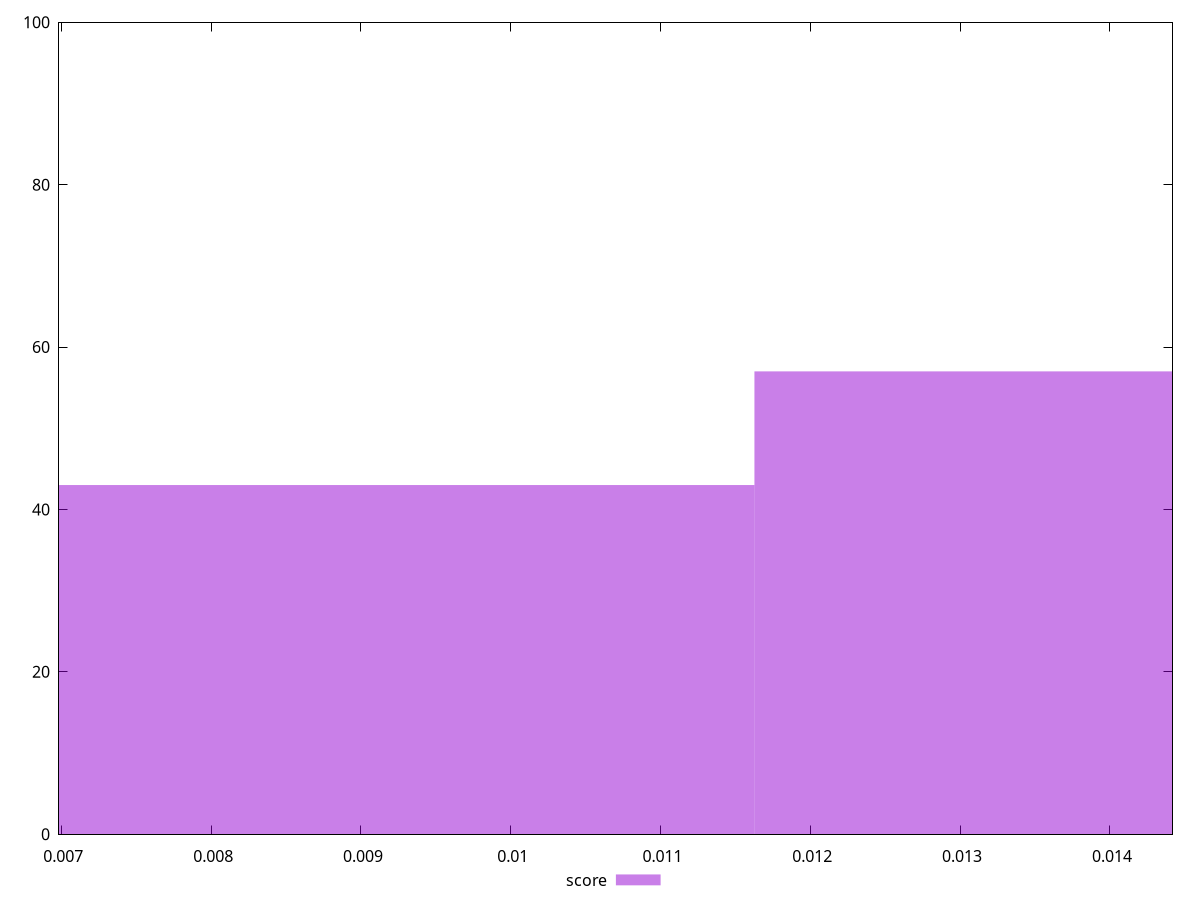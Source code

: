reset

$score <<EOF
0.007751225939615119 43
0.015502451879230238 57
EOF

set key outside below
set boxwidth 0.007751225939615119
set xrange [0.006984183856467874:0.014417794319265542]
set yrange [0:100]
set style fill transparent solid 0.5 noborder
set terminal svg size 640, 490 enhanced background rgb 'white'
set output "report_00007_2020-12-11T15:55:29.892Z/largest-contentful-paint/samples/pages+cached+noexternal/score/histogram.svg"

plot $score title "score" with boxes

reset
